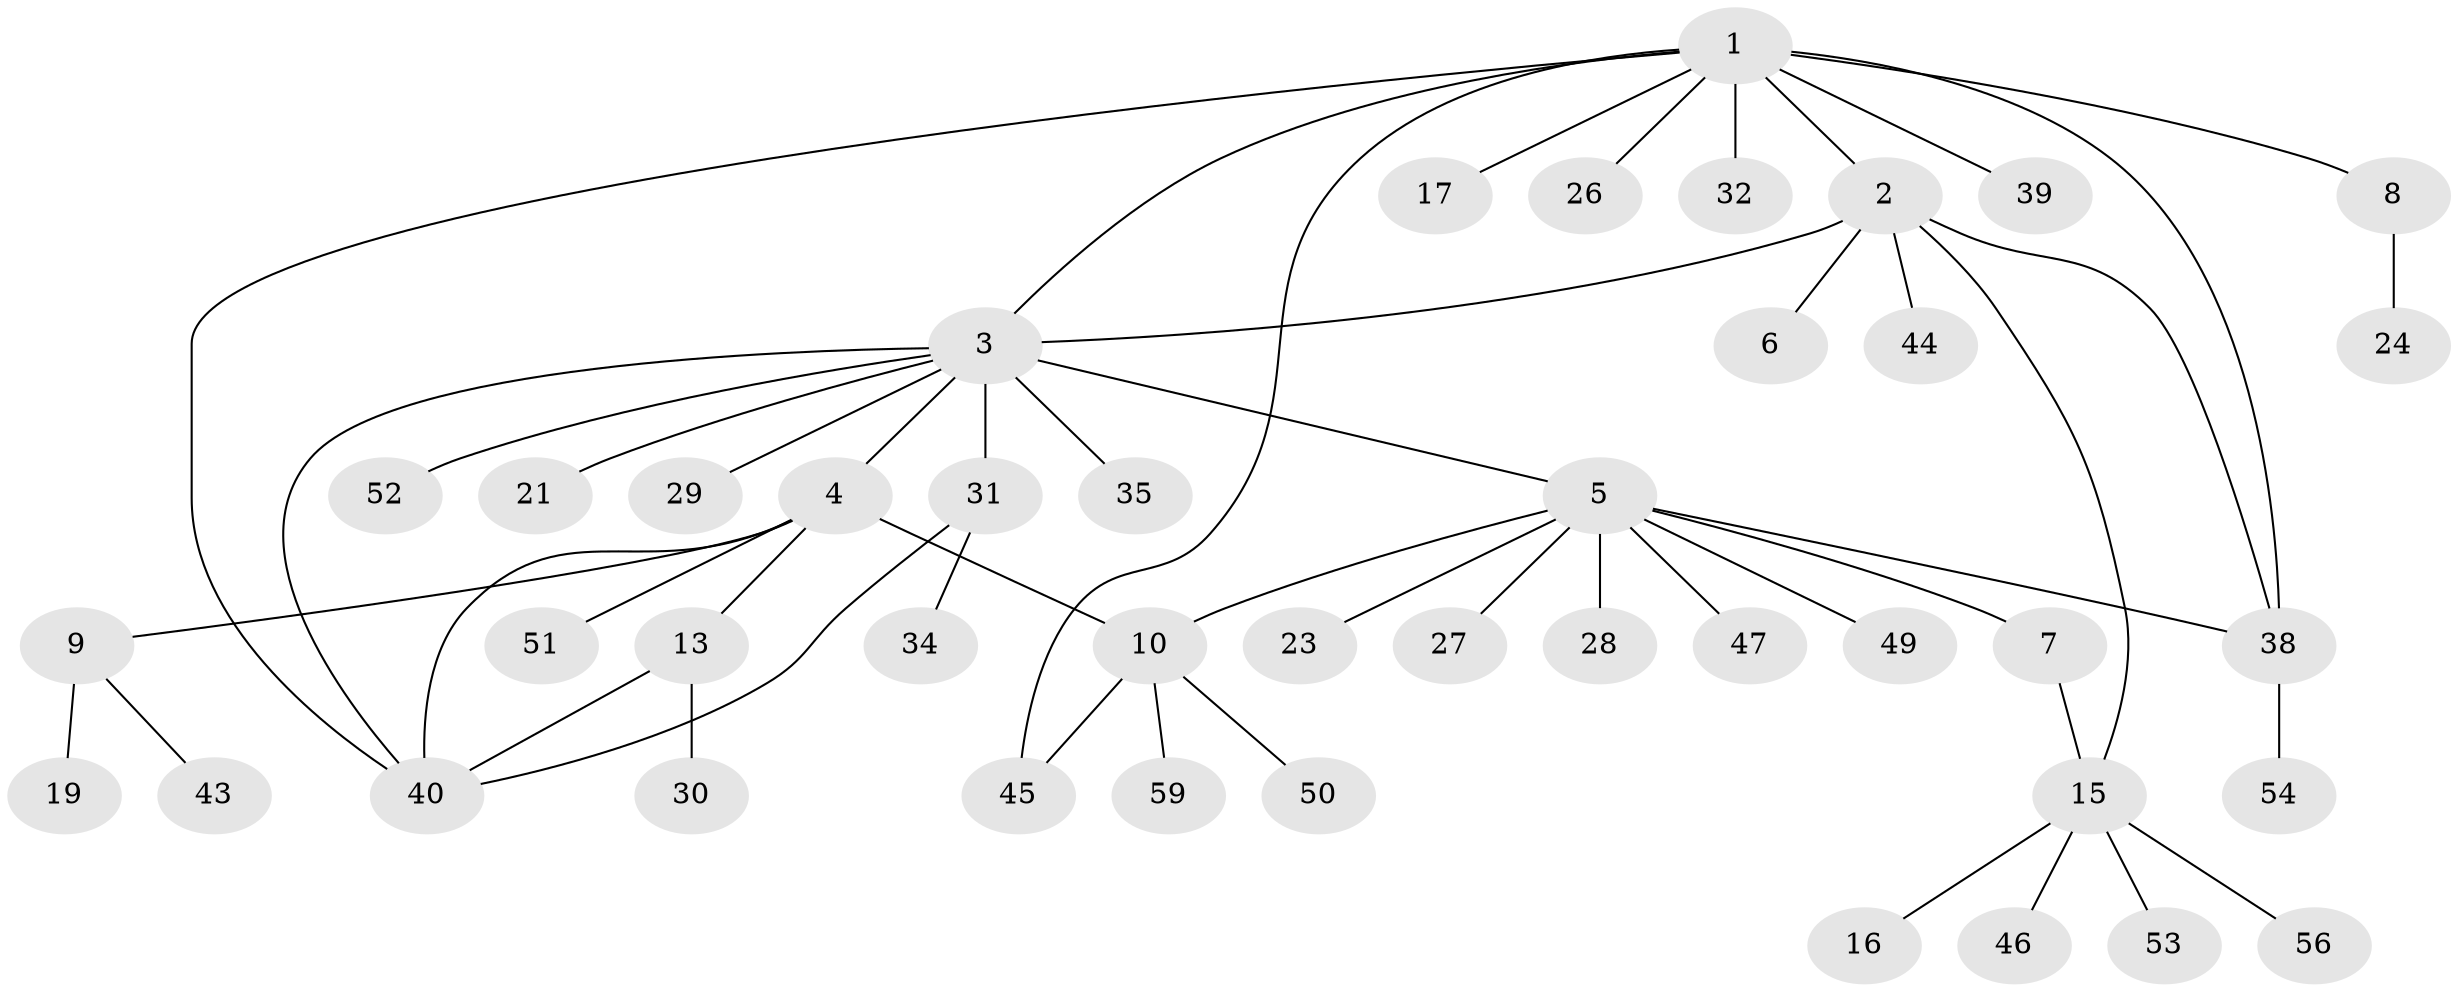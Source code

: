 // Generated by graph-tools (version 1.1) at 2025/51/02/27/25 19:51:56]
// undirected, 43 vertices, 52 edges
graph export_dot {
graph [start="1"]
  node [color=gray90,style=filled];
  1 [super="+55"];
  2 [super="+20"];
  3 [super="+25"];
  4 [super="+57"];
  5 [super="+14"];
  6;
  7;
  8 [super="+18"];
  9 [super="+12"];
  10 [super="+11"];
  13 [super="+22"];
  15 [super="+37"];
  16;
  17;
  19;
  21;
  23 [super="+33"];
  24;
  26;
  27 [super="+41"];
  28;
  29;
  30;
  31 [super="+36"];
  32 [super="+58"];
  34;
  35;
  38 [super="+48"];
  39;
  40 [super="+42"];
  43;
  44;
  45 [super="+60"];
  46;
  47;
  49;
  50;
  51;
  52;
  53;
  54;
  56;
  59;
  1 -- 2;
  1 -- 3;
  1 -- 8 [weight=2];
  1 -- 17;
  1 -- 26;
  1 -- 32;
  1 -- 38;
  1 -- 39;
  1 -- 40;
  1 -- 45;
  2 -- 3 [weight=2];
  2 -- 6;
  2 -- 15;
  2 -- 38;
  2 -- 44;
  3 -- 4;
  3 -- 5;
  3 -- 21;
  3 -- 29;
  3 -- 31;
  3 -- 35;
  3 -- 40;
  3 -- 52;
  4 -- 9;
  4 -- 10;
  4 -- 13;
  4 -- 51;
  4 -- 40;
  5 -- 7;
  5 -- 10;
  5 -- 38;
  5 -- 47;
  5 -- 49;
  5 -- 27;
  5 -- 28;
  5 -- 23;
  7 -- 15;
  8 -- 24;
  9 -- 43;
  9 -- 19;
  10 -- 45;
  10 -- 50;
  10 -- 59;
  13 -- 30;
  13 -- 40;
  15 -- 16;
  15 -- 46;
  15 -- 53;
  15 -- 56;
  31 -- 34;
  31 -- 40;
  38 -- 54;
}
